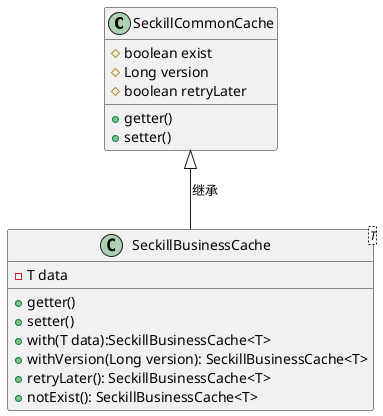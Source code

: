 @startuml
'https://plantuml.com/class-diagram


class SeckillCommonCache {
    # boolean exist
    # Long version
    # boolean retryLater
    + getter()
    + setter()
}

class SeckillBusinessCache<T>{
    - T data
    + getter()
    + setter()
    + with(T data):SeckillBusinessCache<T>
    + withVersion(Long version): SeckillBusinessCache<T>
    + retryLater(): SeckillBusinessCache<T>
    + notExist(): SeckillBusinessCache<T>
}

SeckillCommonCache <|-- SeckillBusinessCache : 继承
@enduml